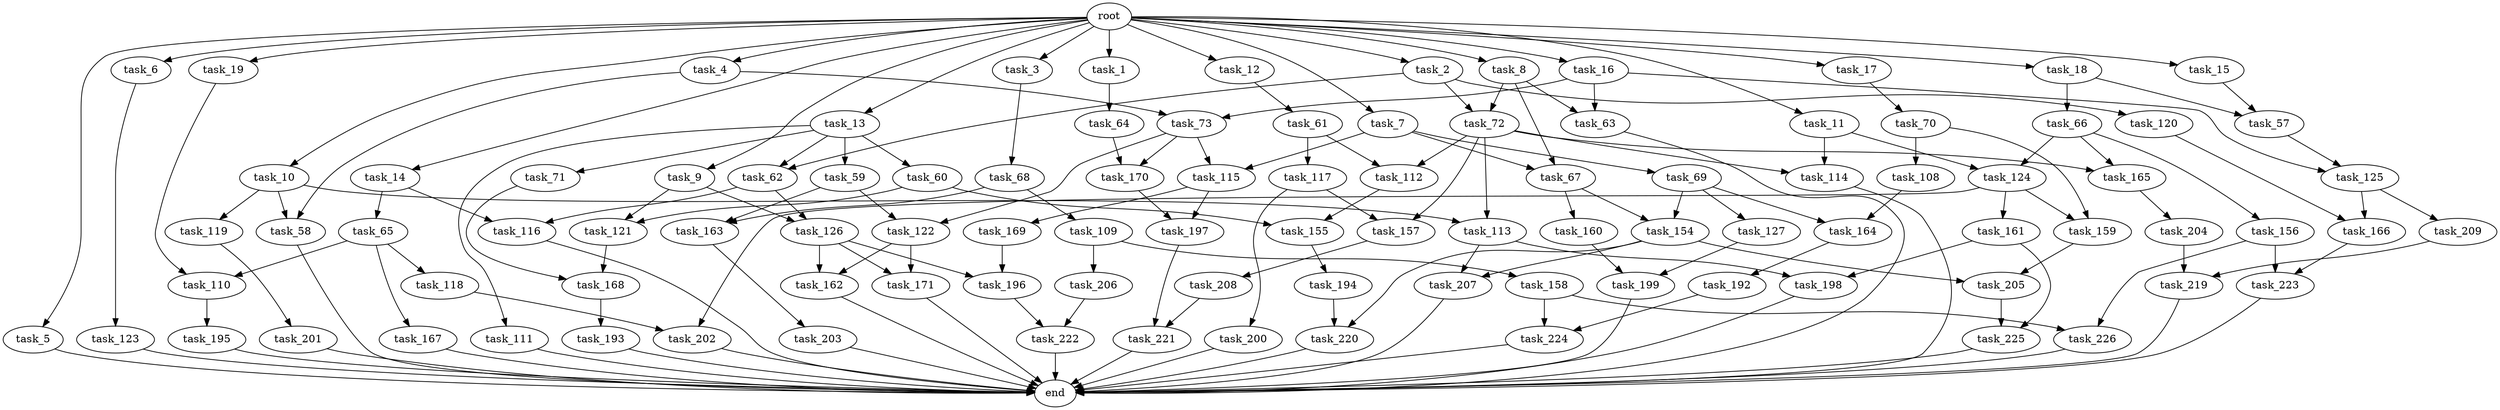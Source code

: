 digraph G {
  root [size="0.000000"];
  task_1 [size="2.048000"];
  task_2 [size="2.048000"];
  task_3 [size="2.048000"];
  task_4 [size="2.048000"];
  task_5 [size="2.048000"];
  task_6 [size="2.048000"];
  task_7 [size="2.048000"];
  task_8 [size="2.048000"];
  task_9 [size="2.048000"];
  task_10 [size="2.048000"];
  task_11 [size="2.048000"];
  task_12 [size="2.048000"];
  task_13 [size="2.048000"];
  task_14 [size="2.048000"];
  task_15 [size="2.048000"];
  task_16 [size="2.048000"];
  task_17 [size="2.048000"];
  task_18 [size="2.048000"];
  task_19 [size="2.048000"];
  task_57 [size="1992864825.344000"];
  task_58 [size="309237645.312000"];
  task_59 [size="429496729.600000"];
  task_60 [size="429496729.600000"];
  task_61 [size="68719476.736000"];
  task_62 [size="1047972020.224000"];
  task_63 [size="1683627180.032000"];
  task_64 [size="1391569403.904000"];
  task_65 [size="154618822.656000"];
  task_66 [size="1717986918.400000"];
  task_67 [size="2559800508.416000"];
  task_68 [size="68719476.736000"];
  task_69 [size="1717986918.400000"];
  task_70 [size="1391569403.904000"];
  task_71 [size="429496729.600000"];
  task_72 [size="1460288880.640000"];
  task_73 [size="996432412.672000"];
  task_108 [size="618475290.624000"];
  task_109 [size="1391569403.904000"];
  task_110 [size="1116691496.960000"];
  task_111 [size="429496729.600000"];
  task_112 [size="893353197.568000"];
  task_113 [size="429496729.600000"];
  task_114 [size="704374636.544000"];
  task_115 [size="3435973836.800000"];
  task_116 [size="223338299.392000"];
  task_117 [size="618475290.624000"];
  task_118 [size="841813590.016000"];
  task_119 [size="154618822.656000"];
  task_120 [size="618475290.624000"];
  task_121 [size="3109556322.304000"];
  task_122 [size="2147483648.000000"];
  task_123 [size="68719476.736000"];
  task_124 [size="1529008357.376000"];
  task_125 [size="1683627180.032000"];
  task_126 [size="1460288880.640000"];
  task_127 [size="1391569403.904000"];
  task_154 [size="3109556322.304000"];
  task_155 [size="2147483648.000000"];
  task_156 [size="1099511627.776000"];
  task_157 [size="549755813.888000"];
  task_158 [size="1717986918.400000"];
  task_159 [size="687194767.360000"];
  task_160 [size="1717986918.400000"];
  task_161 [size="68719476.736000"];
  task_162 [size="584115552.256000"];
  task_163 [size="1821066133.504000"];
  task_164 [size="2010044694.528000"];
  task_165 [size="1374389534.720000"];
  task_166 [size="137438953.472000"];
  task_167 [size="841813590.016000"];
  task_168 [size="996432412.672000"];
  task_169 [size="841813590.016000"];
  task_170 [size="1872605741.056000"];
  task_171 [size="584115552.256000"];
  task_192 [size="1099511627.776000"];
  task_193 [size="68719476.736000"];
  task_194 [size="1099511627.776000"];
  task_195 [size="68719476.736000"];
  task_196 [size="309237645.312000"];
  task_197 [size="1271310319.616000"];
  task_198 [size="2233382993.920000"];
  task_199 [size="996432412.672000"];
  task_200 [size="274877906.944000"];
  task_201 [size="841813590.016000"];
  task_202 [size="343597383.680000"];
  task_203 [size="429496729.600000"];
  task_204 [size="1717986918.400000"];
  task_205 [size="858993459.200000"];
  task_206 [size="1717986918.400000"];
  task_207 [size="1271310319.616000"];
  task_208 [size="1099511627.776000"];
  task_209 [size="68719476.736000"];
  task_219 [size="2147483648.000000"];
  task_220 [size="584115552.256000"];
  task_221 [size="910533066.752000"];
  task_222 [size="2817498546.176000"];
  task_223 [size="1529008357.376000"];
  task_224 [size="1116691496.960000"];
  task_225 [size="3109556322.304000"];
  task_226 [size="1271310319.616000"];
  end [size="0.000000"];

  root -> task_1 [size="1.000000"];
  root -> task_2 [size="1.000000"];
  root -> task_3 [size="1.000000"];
  root -> task_4 [size="1.000000"];
  root -> task_5 [size="1.000000"];
  root -> task_6 [size="1.000000"];
  root -> task_7 [size="1.000000"];
  root -> task_8 [size="1.000000"];
  root -> task_9 [size="1.000000"];
  root -> task_10 [size="1.000000"];
  root -> task_11 [size="1.000000"];
  root -> task_12 [size="1.000000"];
  root -> task_13 [size="1.000000"];
  root -> task_14 [size="1.000000"];
  root -> task_15 [size="1.000000"];
  root -> task_16 [size="1.000000"];
  root -> task_17 [size="1.000000"];
  root -> task_18 [size="1.000000"];
  root -> task_19 [size="1.000000"];
  task_1 -> task_64 [size="679477248.000000"];
  task_2 -> task_62 [size="301989888.000000"];
  task_2 -> task_72 [size="301989888.000000"];
  task_2 -> task_120 [size="301989888.000000"];
  task_3 -> task_68 [size="33554432.000000"];
  task_4 -> task_58 [size="75497472.000000"];
  task_4 -> task_73 [size="75497472.000000"];
  task_5 -> end [size="1.000000"];
  task_6 -> task_123 [size="33554432.000000"];
  task_7 -> task_67 [size="838860800.000000"];
  task_7 -> task_69 [size="838860800.000000"];
  task_7 -> task_115 [size="838860800.000000"];
  task_8 -> task_63 [size="411041792.000000"];
  task_8 -> task_67 [size="411041792.000000"];
  task_8 -> task_72 [size="411041792.000000"];
  task_9 -> task_121 [size="679477248.000000"];
  task_9 -> task_126 [size="679477248.000000"];
  task_10 -> task_58 [size="75497472.000000"];
  task_10 -> task_113 [size="75497472.000000"];
  task_10 -> task_119 [size="75497472.000000"];
  task_11 -> task_114 [size="209715200.000000"];
  task_11 -> task_124 [size="209715200.000000"];
  task_12 -> task_61 [size="33554432.000000"];
  task_13 -> task_59 [size="209715200.000000"];
  task_13 -> task_60 [size="209715200.000000"];
  task_13 -> task_62 [size="209715200.000000"];
  task_13 -> task_71 [size="209715200.000000"];
  task_13 -> task_111 [size="209715200.000000"];
  task_14 -> task_65 [size="75497472.000000"];
  task_14 -> task_116 [size="75497472.000000"];
  task_15 -> task_57 [size="134217728.000000"];
  task_16 -> task_63 [size="411041792.000000"];
  task_16 -> task_73 [size="411041792.000000"];
  task_16 -> task_125 [size="411041792.000000"];
  task_17 -> task_70 [size="679477248.000000"];
  task_18 -> task_57 [size="838860800.000000"];
  task_18 -> task_66 [size="838860800.000000"];
  task_19 -> task_110 [size="134217728.000000"];
  task_57 -> task_125 [size="411041792.000000"];
  task_58 -> end [size="1.000000"];
  task_59 -> task_122 [size="209715200.000000"];
  task_59 -> task_163 [size="209715200.000000"];
  task_60 -> task_121 [size="838860800.000000"];
  task_60 -> task_155 [size="838860800.000000"];
  task_61 -> task_112 [size="301989888.000000"];
  task_61 -> task_117 [size="301989888.000000"];
  task_62 -> task_116 [size="33554432.000000"];
  task_62 -> task_126 [size="33554432.000000"];
  task_63 -> end [size="1.000000"];
  task_64 -> task_170 [size="75497472.000000"];
  task_65 -> task_110 [size="411041792.000000"];
  task_65 -> task_118 [size="411041792.000000"];
  task_65 -> task_167 [size="411041792.000000"];
  task_66 -> task_124 [size="536870912.000000"];
  task_66 -> task_156 [size="536870912.000000"];
  task_66 -> task_165 [size="536870912.000000"];
  task_67 -> task_154 [size="838860800.000000"];
  task_67 -> task_160 [size="838860800.000000"];
  task_68 -> task_109 [size="679477248.000000"];
  task_68 -> task_163 [size="679477248.000000"];
  task_69 -> task_127 [size="679477248.000000"];
  task_69 -> task_154 [size="679477248.000000"];
  task_69 -> task_164 [size="679477248.000000"];
  task_70 -> task_108 [size="301989888.000000"];
  task_70 -> task_159 [size="301989888.000000"];
  task_71 -> task_168 [size="75497472.000000"];
  task_72 -> task_112 [size="134217728.000000"];
  task_72 -> task_113 [size="134217728.000000"];
  task_72 -> task_114 [size="134217728.000000"];
  task_72 -> task_157 [size="134217728.000000"];
  task_72 -> task_165 [size="134217728.000000"];
  task_73 -> task_115 [size="838860800.000000"];
  task_73 -> task_122 [size="838860800.000000"];
  task_73 -> task_170 [size="838860800.000000"];
  task_108 -> task_164 [size="301989888.000000"];
  task_109 -> task_158 [size="838860800.000000"];
  task_109 -> task_206 [size="838860800.000000"];
  task_110 -> task_195 [size="33554432.000000"];
  task_111 -> end [size="1.000000"];
  task_112 -> task_155 [size="209715200.000000"];
  task_113 -> task_198 [size="411041792.000000"];
  task_113 -> task_207 [size="411041792.000000"];
  task_114 -> end [size="1.000000"];
  task_115 -> task_169 [size="411041792.000000"];
  task_115 -> task_197 [size="411041792.000000"];
  task_116 -> end [size="1.000000"];
  task_117 -> task_157 [size="134217728.000000"];
  task_117 -> task_200 [size="134217728.000000"];
  task_118 -> task_202 [size="134217728.000000"];
  task_119 -> task_201 [size="411041792.000000"];
  task_120 -> task_166 [size="33554432.000000"];
  task_121 -> task_168 [size="411041792.000000"];
  task_122 -> task_162 [size="209715200.000000"];
  task_122 -> task_171 [size="209715200.000000"];
  task_123 -> end [size="1.000000"];
  task_124 -> task_159 [size="33554432.000000"];
  task_124 -> task_161 [size="33554432.000000"];
  task_124 -> task_202 [size="33554432.000000"];
  task_125 -> task_166 [size="33554432.000000"];
  task_125 -> task_209 [size="33554432.000000"];
  task_126 -> task_162 [size="75497472.000000"];
  task_126 -> task_171 [size="75497472.000000"];
  task_126 -> task_196 [size="75497472.000000"];
  task_127 -> task_199 [size="75497472.000000"];
  task_154 -> task_205 [size="209715200.000000"];
  task_154 -> task_207 [size="209715200.000000"];
  task_154 -> task_220 [size="209715200.000000"];
  task_155 -> task_194 [size="536870912.000000"];
  task_156 -> task_223 [size="209715200.000000"];
  task_156 -> task_226 [size="209715200.000000"];
  task_157 -> task_208 [size="536870912.000000"];
  task_158 -> task_224 [size="411041792.000000"];
  task_158 -> task_226 [size="411041792.000000"];
  task_159 -> task_205 [size="209715200.000000"];
  task_160 -> task_199 [size="411041792.000000"];
  task_161 -> task_198 [size="679477248.000000"];
  task_161 -> task_225 [size="679477248.000000"];
  task_162 -> end [size="1.000000"];
  task_163 -> task_203 [size="209715200.000000"];
  task_164 -> task_192 [size="536870912.000000"];
  task_165 -> task_204 [size="838860800.000000"];
  task_166 -> task_223 [size="536870912.000000"];
  task_167 -> end [size="1.000000"];
  task_168 -> task_193 [size="33554432.000000"];
  task_169 -> task_196 [size="75497472.000000"];
  task_170 -> task_197 [size="209715200.000000"];
  task_171 -> end [size="1.000000"];
  task_192 -> task_224 [size="134217728.000000"];
  task_193 -> end [size="1.000000"];
  task_194 -> task_220 [size="75497472.000000"];
  task_195 -> end [size="1.000000"];
  task_196 -> task_222 [size="536870912.000000"];
  task_197 -> task_221 [size="411041792.000000"];
  task_198 -> end [size="1.000000"];
  task_199 -> end [size="1.000000"];
  task_200 -> end [size="1.000000"];
  task_201 -> end [size="1.000000"];
  task_202 -> end [size="1.000000"];
  task_203 -> end [size="1.000000"];
  task_204 -> task_219 [size="209715200.000000"];
  task_205 -> task_225 [size="838860800.000000"];
  task_206 -> task_222 [size="838860800.000000"];
  task_207 -> end [size="1.000000"];
  task_208 -> task_221 [size="33554432.000000"];
  task_209 -> task_219 [size="838860800.000000"];
  task_219 -> end [size="1.000000"];
  task_220 -> end [size="1.000000"];
  task_221 -> end [size="1.000000"];
  task_222 -> end [size="1.000000"];
  task_223 -> end [size="1.000000"];
  task_224 -> end [size="1.000000"];
  task_225 -> end [size="1.000000"];
  task_226 -> end [size="1.000000"];
}
